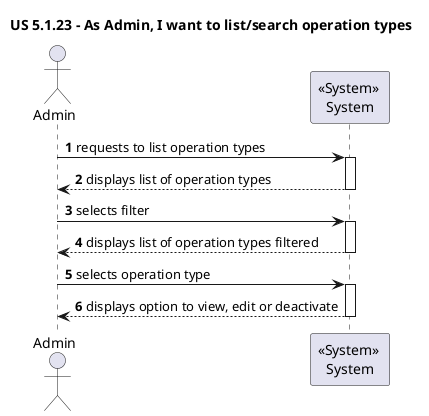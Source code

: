 ﻿@startuml

title US 5.1.23 - As Admin, I want to list/search operation types


autonumber
actor "Admin" as Admin

participant "<<System>> \nSystem" as System

    Admin -> System : requests to list operation types
    activate System

    System --> Admin : displays list of operation types
    deactivate System

    Admin -> System : selects filter
    activate System
    
    System --> Admin : displays list of operation types filtered
    deactivate System    
    
    Admin -> System : selects operation type
    activate System
    
    System --> Admin : displays option to view, edit or deactivate
    deactivate System    

@enduml
